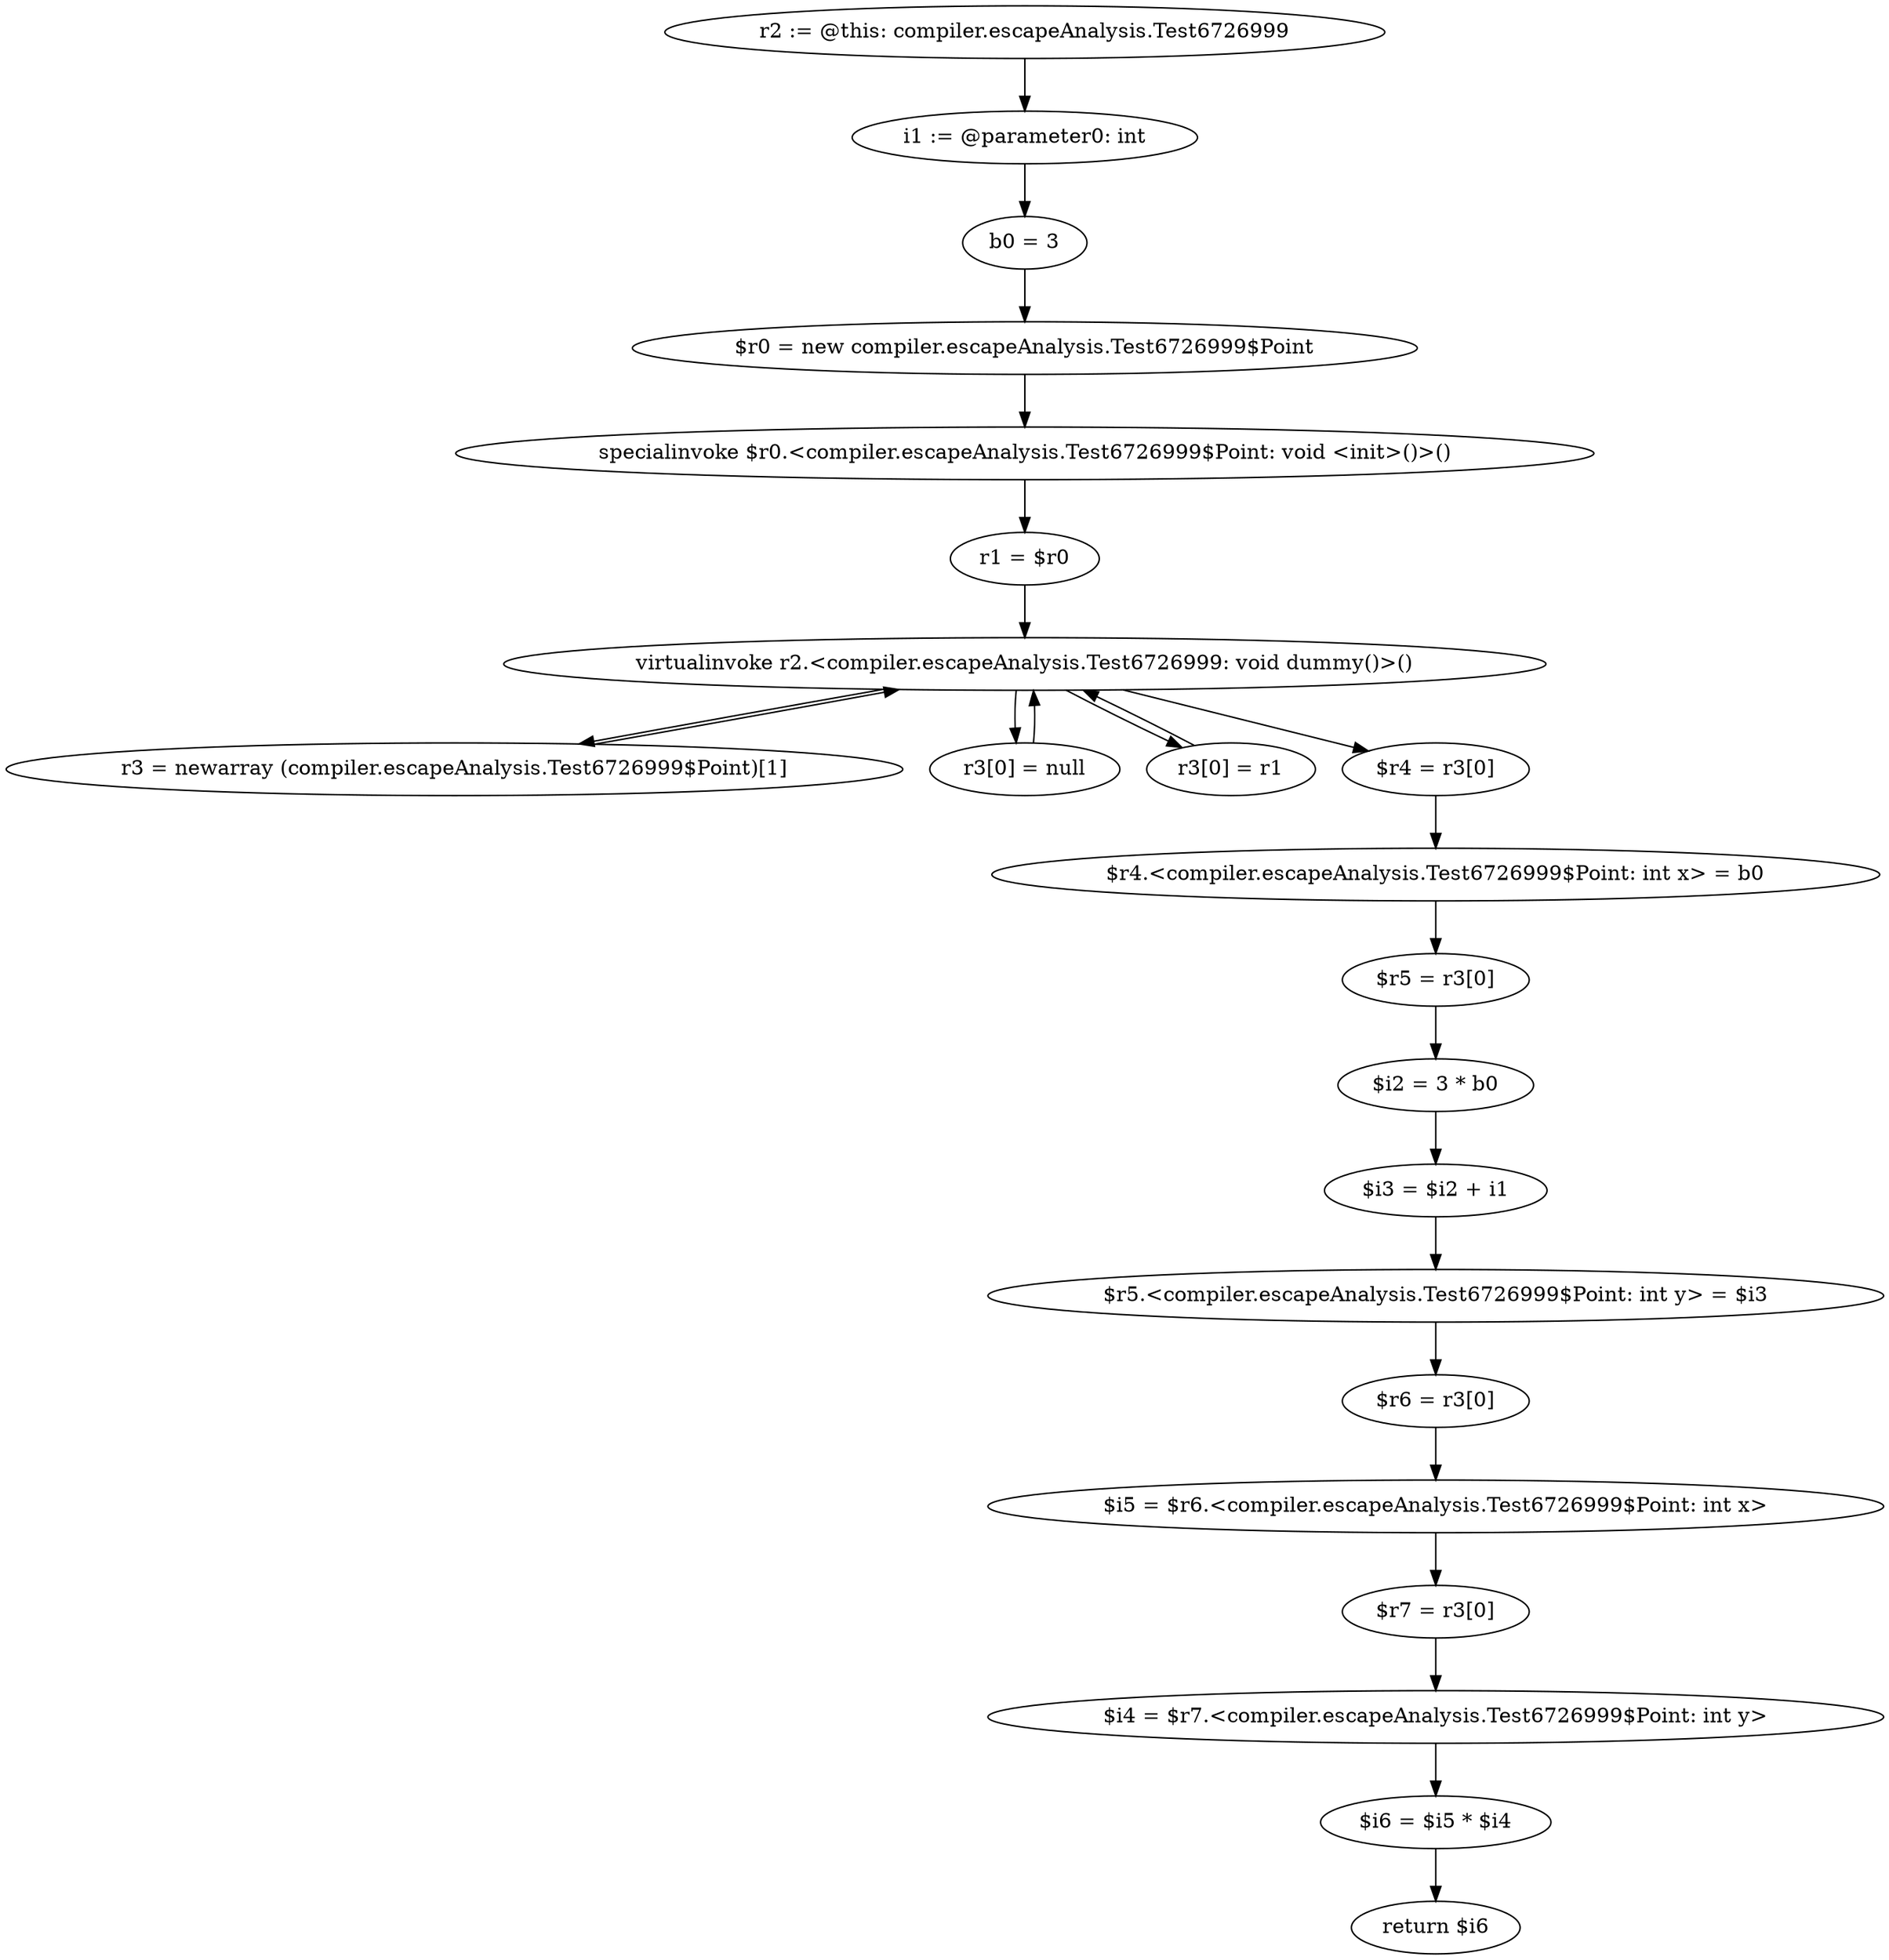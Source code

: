 digraph "unitGraph" {
    "r2 := @this: compiler.escapeAnalysis.Test6726999"
    "i1 := @parameter0: int"
    "b0 = 3"
    "$r0 = new compiler.escapeAnalysis.Test6726999$Point"
    "specialinvoke $r0.<compiler.escapeAnalysis.Test6726999$Point: void <init>()>()"
    "r1 = $r0"
    "virtualinvoke r2.<compiler.escapeAnalysis.Test6726999: void dummy()>()"
    "r3 = newarray (compiler.escapeAnalysis.Test6726999$Point)[1]"
    "r3[0] = null"
    "r3[0] = r1"
    "$r4 = r3[0]"
    "$r4.<compiler.escapeAnalysis.Test6726999$Point: int x> = b0"
    "$r5 = r3[0]"
    "$i2 = 3 * b0"
    "$i3 = $i2 + i1"
    "$r5.<compiler.escapeAnalysis.Test6726999$Point: int y> = $i3"
    "$r6 = r3[0]"
    "$i5 = $r6.<compiler.escapeAnalysis.Test6726999$Point: int x>"
    "$r7 = r3[0]"
    "$i4 = $r7.<compiler.escapeAnalysis.Test6726999$Point: int y>"
    "$i6 = $i5 * $i4"
    "return $i6"
    "r2 := @this: compiler.escapeAnalysis.Test6726999"->"i1 := @parameter0: int";
    "i1 := @parameter0: int"->"b0 = 3";
    "b0 = 3"->"$r0 = new compiler.escapeAnalysis.Test6726999$Point";
    "$r0 = new compiler.escapeAnalysis.Test6726999$Point"->"specialinvoke $r0.<compiler.escapeAnalysis.Test6726999$Point: void <init>()>()";
    "specialinvoke $r0.<compiler.escapeAnalysis.Test6726999$Point: void <init>()>()"->"r1 = $r0";
    "r1 = $r0"->"virtualinvoke r2.<compiler.escapeAnalysis.Test6726999: void dummy()>()";
    "virtualinvoke r2.<compiler.escapeAnalysis.Test6726999: void dummy()>()"->"r3 = newarray (compiler.escapeAnalysis.Test6726999$Point)[1]";
    "r3 = newarray (compiler.escapeAnalysis.Test6726999$Point)[1]"->"virtualinvoke r2.<compiler.escapeAnalysis.Test6726999: void dummy()>()";
    "virtualinvoke r2.<compiler.escapeAnalysis.Test6726999: void dummy()>()"->"r3[0] = null";
    "r3[0] = null"->"virtualinvoke r2.<compiler.escapeAnalysis.Test6726999: void dummy()>()";
    "virtualinvoke r2.<compiler.escapeAnalysis.Test6726999: void dummy()>()"->"r3[0] = r1";
    "r3[0] = r1"->"virtualinvoke r2.<compiler.escapeAnalysis.Test6726999: void dummy()>()";
    "virtualinvoke r2.<compiler.escapeAnalysis.Test6726999: void dummy()>()"->"$r4 = r3[0]";
    "$r4 = r3[0]"->"$r4.<compiler.escapeAnalysis.Test6726999$Point: int x> = b0";
    "$r4.<compiler.escapeAnalysis.Test6726999$Point: int x> = b0"->"$r5 = r3[0]";
    "$r5 = r3[0]"->"$i2 = 3 * b0";
    "$i2 = 3 * b0"->"$i3 = $i2 + i1";
    "$i3 = $i2 + i1"->"$r5.<compiler.escapeAnalysis.Test6726999$Point: int y> = $i3";
    "$r5.<compiler.escapeAnalysis.Test6726999$Point: int y> = $i3"->"$r6 = r3[0]";
    "$r6 = r3[0]"->"$i5 = $r6.<compiler.escapeAnalysis.Test6726999$Point: int x>";
    "$i5 = $r6.<compiler.escapeAnalysis.Test6726999$Point: int x>"->"$r7 = r3[0]";
    "$r7 = r3[0]"->"$i4 = $r7.<compiler.escapeAnalysis.Test6726999$Point: int y>";
    "$i4 = $r7.<compiler.escapeAnalysis.Test6726999$Point: int y>"->"$i6 = $i5 * $i4";
    "$i6 = $i5 * $i4"->"return $i6";
}
